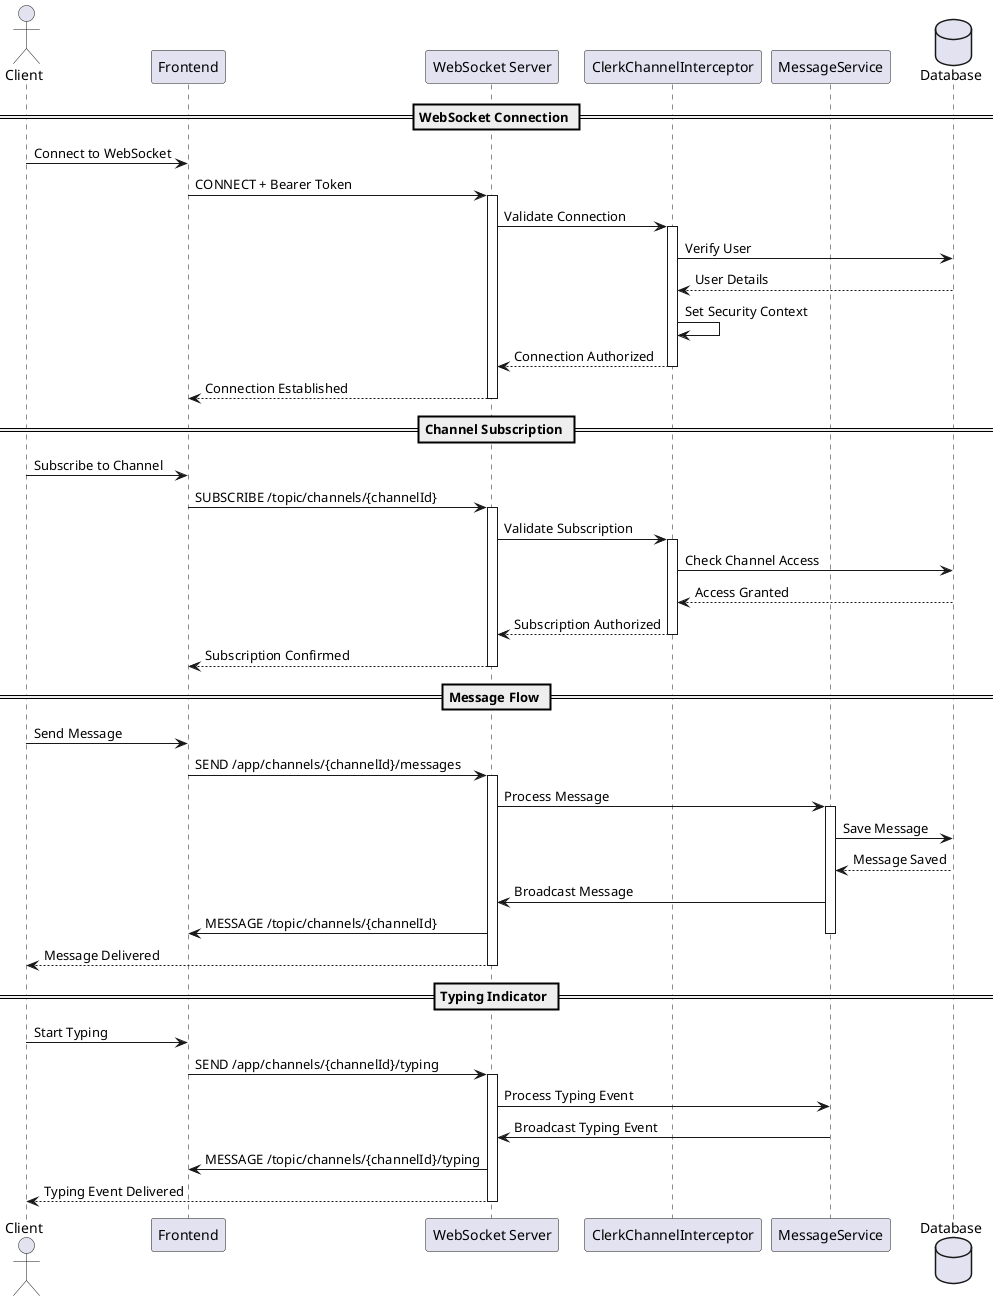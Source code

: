 @startuml WebSocket Flow

skinparam backgroundColor white
skinparam handwritten false

actor Client
participant "Frontend" as FE
participant "WebSocket Server" as WS
participant "ClerkChannelInterceptor" as Interceptor
participant "MessageService" as Service
database "Database" as DB

== WebSocket Connection ==
Client -> FE: Connect to WebSocket
FE -> WS: CONNECT + Bearer Token
activate WS
WS -> Interceptor: Validate Connection
activate Interceptor
Interceptor -> DB: Verify User
DB --> Interceptor: User Details
Interceptor -> Interceptor: Set Security Context
Interceptor --> WS: Connection Authorized
deactivate Interceptor
WS --> FE: Connection Established
deactivate WS

== Channel Subscription ==
Client -> FE: Subscribe to Channel
FE -> WS: SUBSCRIBE /topic/channels/{channelId}
activate WS
WS -> Interceptor: Validate Subscription
activate Interceptor
Interceptor -> DB: Check Channel Access
DB --> Interceptor: Access Granted
Interceptor --> WS: Subscription Authorized
deactivate Interceptor
WS --> FE: Subscription Confirmed
deactivate WS

== Message Flow ==
Client -> FE: Send Message
FE -> WS: SEND /app/channels/{channelId}/messages
activate WS
WS -> Service: Process Message
activate Service
Service -> DB: Save Message
DB --> Service: Message Saved
Service -> WS: Broadcast Message
WS -> FE: MESSAGE /topic/channels/{channelId}
deactivate Service
WS --> Client: Message Delivered
deactivate WS

== Typing Indicator ==
Client -> FE: Start Typing
FE -> WS: SEND /app/channels/{channelId}/typing
activate WS
WS -> Service: Process Typing Event
Service -> WS: Broadcast Typing Event
WS -> FE: MESSAGE /topic/channels/{channelId}/typing
WS --> Client: Typing Event Delivered
deactivate WS

@enduml 